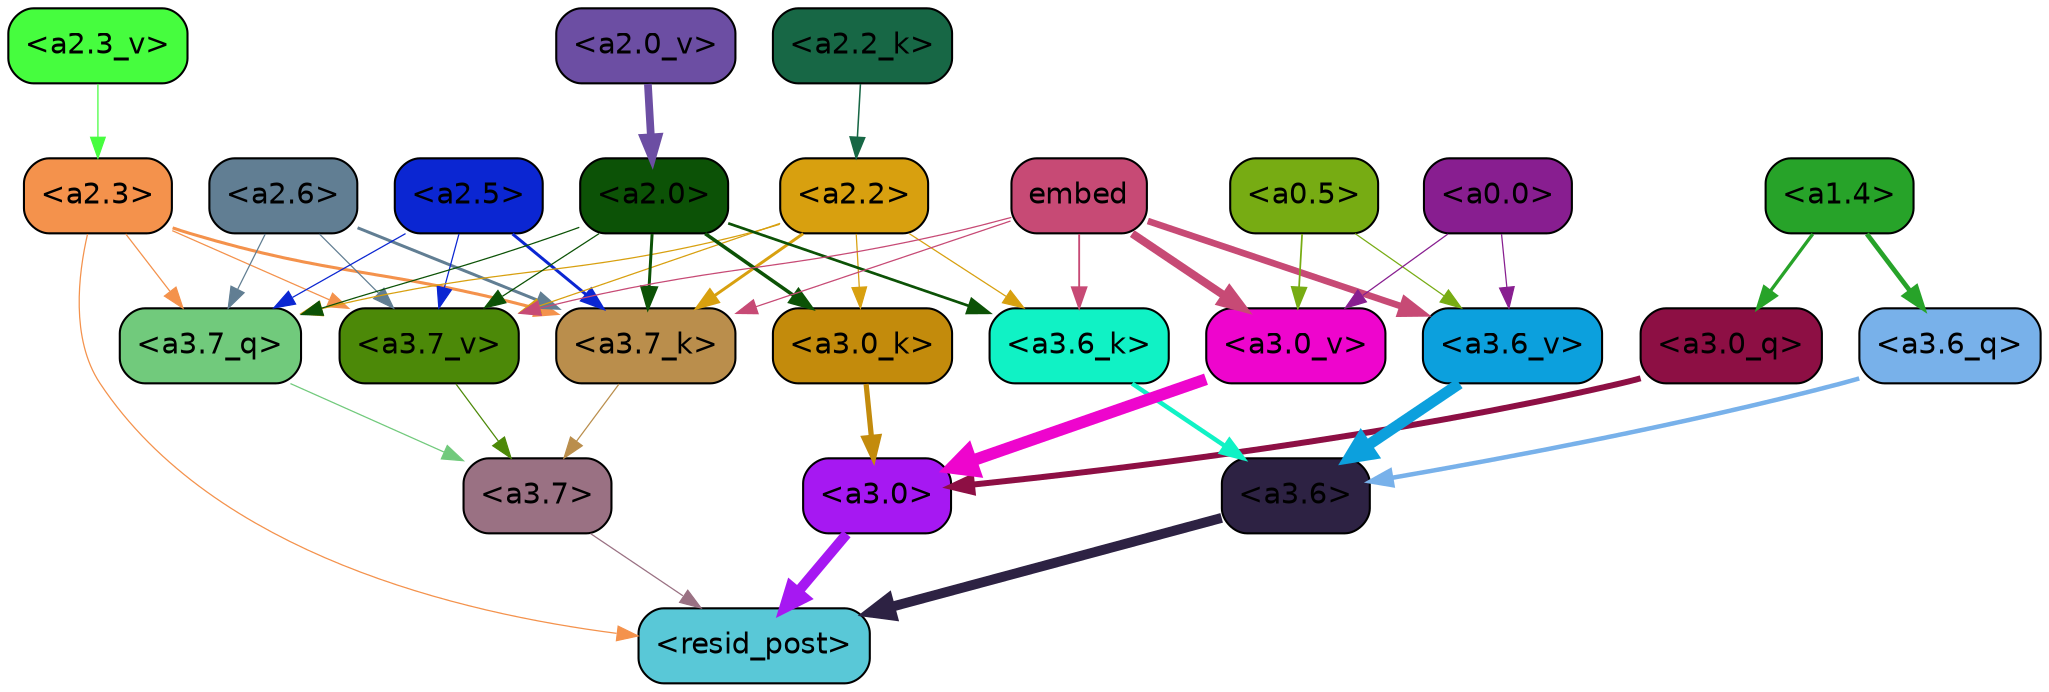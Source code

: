 strict digraph "" {
	graph [bgcolor=transparent,
		layout=dot,
		overlap=false,
		splines=true
	];
	"<a3.7>"	[color=black,
		fillcolor="#9a7183",
		fontname=Helvetica,
		shape=box,
		style="filled, rounded"];
	"<resid_post>"	[color=black,
		fillcolor="#59c8d7",
		fontname=Helvetica,
		shape=box,
		style="filled, rounded"];
	"<a3.7>" -> "<resid_post>"	[color="#9a7183",
		penwidth=0.6];
	"<a3.6>"	[color=black,
		fillcolor="#2d2243",
		fontname=Helvetica,
		shape=box,
		style="filled, rounded"];
	"<a3.6>" -> "<resid_post>"	[color="#2d2243",
		penwidth=4.746312499046326];
	"<a3.0>"	[color=black,
		fillcolor="#a618f2",
		fontname=Helvetica,
		shape=box,
		style="filled, rounded"];
	"<a3.0>" -> "<resid_post>"	[color="#a618f2",
		penwidth=4.896343111991882];
	"<a2.3>"	[color=black,
		fillcolor="#f4924c",
		fontname=Helvetica,
		shape=box,
		style="filled, rounded"];
	"<a2.3>" -> "<resid_post>"	[color="#f4924c",
		penwidth=0.6];
	"<a3.7_q>"	[color=black,
		fillcolor="#71ca7c",
		fontname=Helvetica,
		shape=box,
		style="filled, rounded"];
	"<a2.3>" -> "<a3.7_q>"	[color="#f4924c",
		penwidth=0.6];
	"<a3.7_k>"	[color=black,
		fillcolor="#ba8e4c",
		fontname=Helvetica,
		shape=box,
		style="filled, rounded"];
	"<a2.3>" -> "<a3.7_k>"	[color="#f4924c",
		penwidth=1.467104621231556];
	"<a3.7_v>"	[color=black,
		fillcolor="#4c8908",
		fontname=Helvetica,
		shape=box,
		style="filled, rounded"];
	"<a2.3>" -> "<a3.7_v>"	[color="#f4924c",
		penwidth=0.6];
	"<a3.7_q>" -> "<a3.7>"	[color="#71ca7c",
		penwidth=0.6];
	"<a3.6_q>"	[color=black,
		fillcolor="#78b1ea",
		fontname=Helvetica,
		shape=box,
		style="filled, rounded"];
	"<a3.6_q>" -> "<a3.6>"	[color="#78b1ea",
		penwidth=2.160832464694977];
	"<a3.0_q>"	[color=black,
		fillcolor="#8d0f44",
		fontname=Helvetica,
		shape=box,
		style="filled, rounded"];
	"<a3.0_q>" -> "<a3.0>"	[color="#8d0f44",
		penwidth=2.870753765106201];
	"<a3.7_k>" -> "<a3.7>"	[color="#ba8e4c",
		penwidth=0.6];
	"<a3.6_k>"	[color=black,
		fillcolor="#10f2c5",
		fontname=Helvetica,
		shape=box,
		style="filled, rounded"];
	"<a3.6_k>" -> "<a3.6>"	[color="#10f2c5",
		penwidth=2.13908451795578];
	"<a3.0_k>"	[color=black,
		fillcolor="#c38b0c",
		fontname=Helvetica,
		shape=box,
		style="filled, rounded"];
	"<a3.0_k>" -> "<a3.0>"	[color="#c38b0c",
		penwidth=2.520303964614868];
	"<a3.7_v>" -> "<a3.7>"	[color="#4c8908",
		penwidth=0.6];
	"<a3.6_v>"	[color=black,
		fillcolor="#0ca0dd",
		fontname=Helvetica,
		shape=box,
		style="filled, rounded"];
	"<a3.6_v>" -> "<a3.6>"	[color="#0ca0dd",
		penwidth=5.297133803367615];
	"<a3.0_v>"	[color=black,
		fillcolor="#ee05cd",
		fontname=Helvetica,
		shape=box,
		style="filled, rounded"];
	"<a3.0_v>" -> "<a3.0>"	[color="#ee05cd",
		penwidth=5.680712580680847];
	"<a2.6>"	[color=black,
		fillcolor="#617e93",
		fontname=Helvetica,
		shape=box,
		style="filled, rounded"];
	"<a2.6>" -> "<a3.7_q>"	[color="#617e93",
		penwidth=0.6];
	"<a2.6>" -> "<a3.7_k>"	[color="#617e93",
		penwidth=1.4453159049153328];
	"<a2.6>" -> "<a3.7_v>"	[color="#617e93",
		penwidth=0.6];
	"<a2.5>"	[color=black,
		fillcolor="#0b26d2",
		fontname=Helvetica,
		shape=box,
		style="filled, rounded"];
	"<a2.5>" -> "<a3.7_q>"	[color="#0b26d2",
		penwidth=0.6];
	"<a2.5>" -> "<a3.7_k>"	[color="#0b26d2",
		penwidth=1.4526091292500496];
	"<a2.5>" -> "<a3.7_v>"	[color="#0b26d2",
		penwidth=0.6];
	"<a2.2>"	[color=black,
		fillcolor="#d8a00f",
		fontname=Helvetica,
		shape=box,
		style="filled, rounded"];
	"<a2.2>" -> "<a3.7_q>"	[color="#d8a00f",
		penwidth=0.6];
	"<a2.2>" -> "<a3.7_k>"	[color="#d8a00f",
		penwidth=1.4310357049107552];
	"<a2.2>" -> "<a3.6_k>"	[color="#d8a00f",
		penwidth=0.6];
	"<a2.2>" -> "<a3.0_k>"	[color="#d8a00f",
		penwidth=0.6];
	"<a2.2>" -> "<a3.7_v>"	[color="#d8a00f",
		penwidth=0.6];
	"<a2.0>"	[color=black,
		fillcolor="#0c5206",
		fontname=Helvetica,
		shape=box,
		style="filled, rounded"];
	"<a2.0>" -> "<a3.7_q>"	[color="#0c5206",
		penwidth=0.6];
	"<a2.0>" -> "<a3.7_k>"	[color="#0c5206",
		penwidth=1.4314699843525887];
	"<a2.0>" -> "<a3.6_k>"	[color="#0c5206",
		penwidth=1.2950235605239868];
	"<a2.0>" -> "<a3.0_k>"	[color="#0c5206",
		penwidth=1.712992787361145];
	"<a2.0>" -> "<a3.7_v>"	[color="#0c5206",
		penwidth=0.6];
	"<a1.4>"	[color=black,
		fillcolor="#27a329",
		fontname=Helvetica,
		shape=box,
		style="filled, rounded"];
	"<a1.4>" -> "<a3.6_q>"	[color="#27a329",
		penwidth=2.2719132900238037];
	"<a1.4>" -> "<a3.0_q>"	[color="#27a329",
		penwidth=1.5932877659797668];
	embed	[color=black,
		fillcolor="#c74a75",
		fontname=Helvetica,
		shape=box,
		style="filled, rounded"];
	embed -> "<a3.7_k>"	[color="#c74a75",
		penwidth=0.6];
	embed -> "<a3.6_k>"	[color="#c74a75",
		penwidth=0.891706109046936];
	embed -> "<a3.7_v>"	[color="#c74a75",
		penwidth=0.6];
	embed -> "<a3.6_v>"	[color="#c74a75",
		penwidth=3.1766927242279053];
	embed -> "<a3.0_v>"	[color="#c74a75",
		penwidth=3.9005755856633186];
	"<a0.5>"	[color=black,
		fillcolor="#77ac13",
		fontname=Helvetica,
		shape=box,
		style="filled, rounded"];
	"<a0.5>" -> "<a3.6_v>"	[color="#77ac13",
		penwidth=0.6];
	"<a0.5>" -> "<a3.0_v>"	[color="#77ac13",
		penwidth=0.8493617177009583];
	"<a0.0>"	[color=black,
		fillcolor="#881e90",
		fontname=Helvetica,
		shape=box,
		style="filled, rounded"];
	"<a0.0>" -> "<a3.6_v>"	[color="#881e90",
		penwidth=0.6];
	"<a0.0>" -> "<a3.0_v>"	[color="#881e90",
		penwidth=0.6];
	"<a2.2_k>"	[color=black,
		fillcolor="#176745",
		fontname=Helvetica,
		shape=box,
		style="filled, rounded"];
	"<a2.2_k>" -> "<a2.2>"	[color="#176745",
		penwidth=0.7399393804371357];
	"<a2.3_v>"	[color=black,
		fillcolor="#46fd3e",
		fontname=Helvetica,
		shape=box,
		style="filled, rounded"];
	"<a2.3_v>" -> "<a2.3>"	[color="#46fd3e",
		penwidth=0.6];
	"<a2.0_v>"	[color=black,
		fillcolor="#6c4ea3",
		fontname=Helvetica,
		shape=box,
		style="filled, rounded"];
	"<a2.0_v>" -> "<a2.0>"	[color="#6c4ea3",
		penwidth=3.7102378383278847];
}
